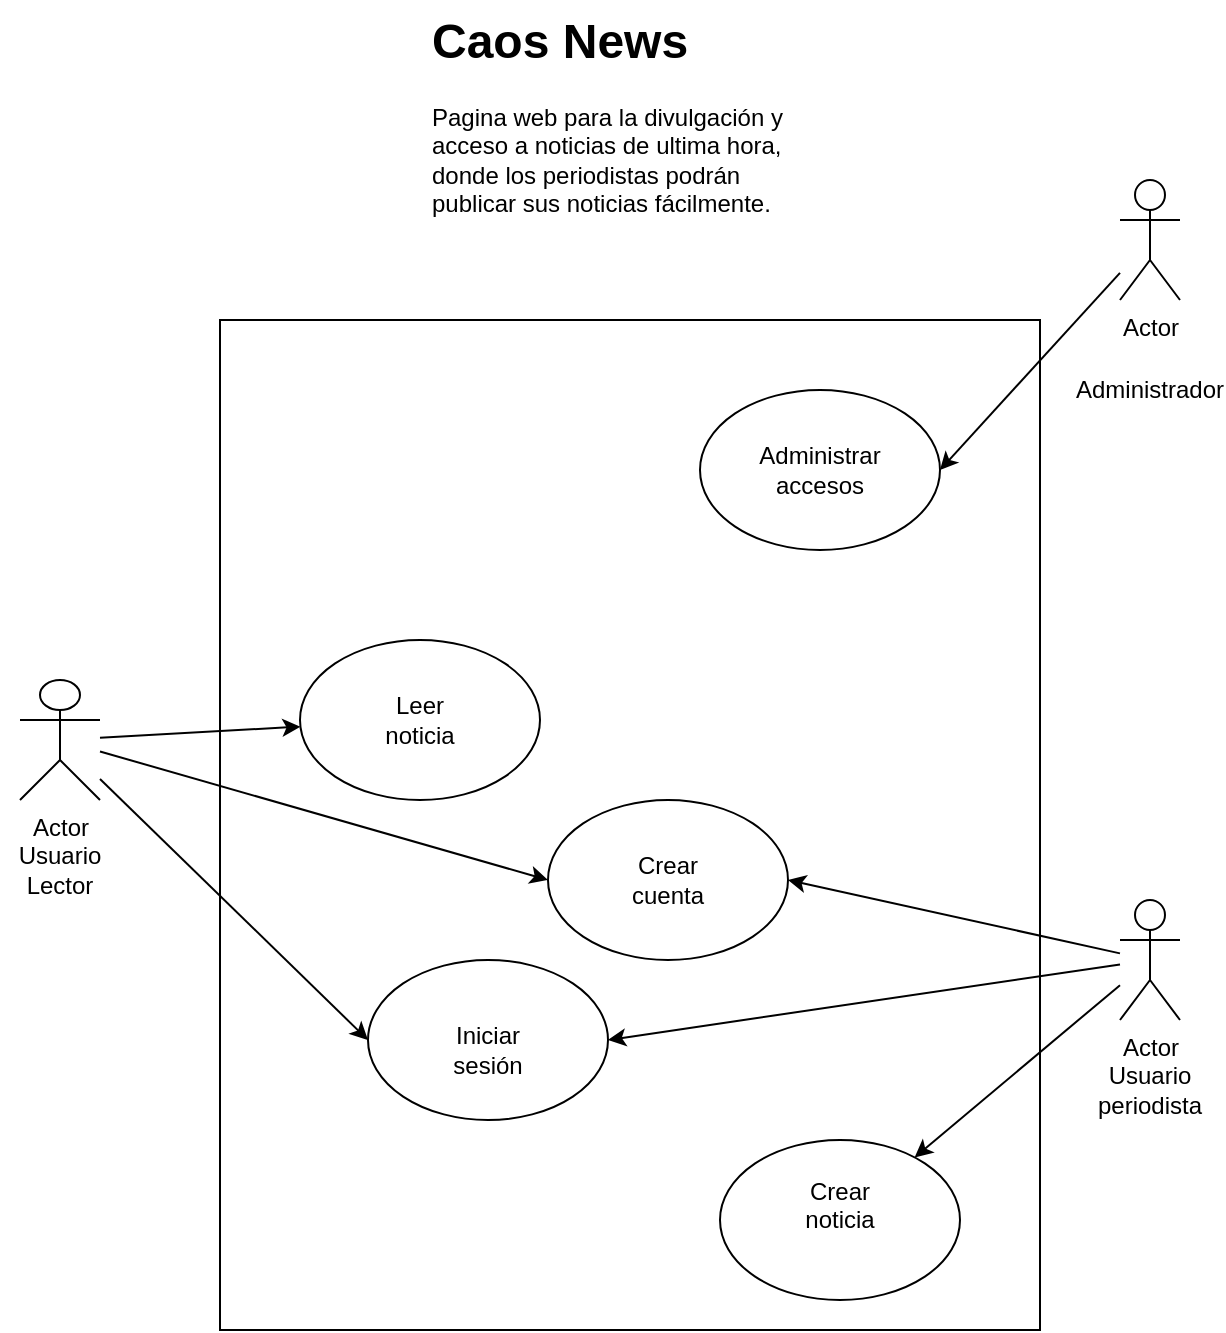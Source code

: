 <mxfile version="24.2.1" type="google">
  <diagram name="Página-1" id="S6l5nYUhlcBgiFwGhGMV">
    <mxGraphModel grid="1" page="1" gridSize="10" guides="1" tooltips="1" connect="1" arrows="1" fold="1" pageScale="1" pageWidth="827" pageHeight="1169" math="0" shadow="0">
      <root>
        <mxCell id="0" />
        <mxCell id="1" parent="0" />
        <mxCell id="skaD_aCSD-KKtkOVfrvB-14" value="" style="rounded=0;whiteSpace=wrap;html=1;" vertex="1" parent="1">
          <mxGeometry x="220" y="280" width="410" height="505" as="geometry" />
        </mxCell>
        <mxCell id="skaD_aCSD-KKtkOVfrvB-21" style="rounded=0;orthogonalLoop=1;jettySize=auto;html=1;" edge="1" parent="1" source="skaD_aCSD-KKtkOVfrvB-3" target="skaD_aCSD-KKtkOVfrvB-12">
          <mxGeometry relative="1" as="geometry" />
        </mxCell>
        <mxCell id="skaD_aCSD-KKtkOVfrvB-23" style="rounded=0;orthogonalLoop=1;jettySize=auto;html=1;entryX=0;entryY=0.5;entryDx=0;entryDy=0;" edge="1" parent="1" source="skaD_aCSD-KKtkOVfrvB-3" target="skaD_aCSD-KKtkOVfrvB-19">
          <mxGeometry relative="1" as="geometry" />
        </mxCell>
        <mxCell id="skaD_aCSD-KKtkOVfrvB-35" style="rounded=0;orthogonalLoop=1;jettySize=auto;html=1;entryX=0;entryY=0.5;entryDx=0;entryDy=0;" edge="1" parent="1" source="skaD_aCSD-KKtkOVfrvB-3" target="skaD_aCSD-KKtkOVfrvB-32">
          <mxGeometry relative="1" as="geometry" />
        </mxCell>
        <object label="Actor" Usuario_Lector="" id="skaD_aCSD-KKtkOVfrvB-3">
          <mxCell style="shape=umlActor;verticalLabelPosition=bottom;verticalAlign=top;html=1;outlineConnect=0;" vertex="1" parent="1">
            <mxGeometry x="120" y="460" width="40" height="60" as="geometry" />
          </mxCell>
        </object>
        <mxCell id="skaD_aCSD-KKtkOVfrvB-22" style="rounded=0;orthogonalLoop=1;jettySize=auto;html=1;entryX=1;entryY=0.5;entryDx=0;entryDy=0;" edge="1" parent="1" source="skaD_aCSD-KKtkOVfrvB-4" target="skaD_aCSD-KKtkOVfrvB-15">
          <mxGeometry relative="1" as="geometry" />
        </mxCell>
        <mxCell id="skaD_aCSD-KKtkOVfrvB-4" value="Actor" style="shape=umlActor;verticalLabelPosition=bottom;verticalAlign=top;html=1;outlineConnect=0;" vertex="1" parent="1">
          <mxGeometry x="670" y="210" width="30" height="60" as="geometry" />
        </mxCell>
        <mxCell id="skaD_aCSD-KKtkOVfrvB-24" style="rounded=0;orthogonalLoop=1;jettySize=auto;html=1;" edge="1" parent="1" source="skaD_aCSD-KKtkOVfrvB-5" target="skaD_aCSD-KKtkOVfrvB-16">
          <mxGeometry relative="1" as="geometry" />
        </mxCell>
        <mxCell id="skaD_aCSD-KKtkOVfrvB-25" style="rounded=0;orthogonalLoop=1;jettySize=auto;html=1;entryX=1;entryY=0.5;entryDx=0;entryDy=0;" edge="1" parent="1" source="skaD_aCSD-KKtkOVfrvB-5" target="skaD_aCSD-KKtkOVfrvB-19">
          <mxGeometry relative="1" as="geometry" />
        </mxCell>
        <mxCell id="skaD_aCSD-KKtkOVfrvB-34" style="rounded=0;orthogonalLoop=1;jettySize=auto;html=1;entryX=1;entryY=0.5;entryDx=0;entryDy=0;" edge="1" parent="1" source="skaD_aCSD-KKtkOVfrvB-5" target="skaD_aCSD-KKtkOVfrvB-32">
          <mxGeometry relative="1" as="geometry" />
        </mxCell>
        <mxCell id="skaD_aCSD-KKtkOVfrvB-5" value="Actor" style="shape=umlActor;verticalLabelPosition=bottom;verticalAlign=top;html=1;outlineConnect=0;" vertex="1" parent="1">
          <mxGeometry x="670" y="570" width="30" height="60" as="geometry" />
        </mxCell>
        <mxCell id="skaD_aCSD-KKtkOVfrvB-12" value="" style="ellipse;whiteSpace=wrap;html=1;" vertex="1" parent="1">
          <mxGeometry x="260" y="440" width="120" height="80" as="geometry" />
        </mxCell>
        <mxCell id="skaD_aCSD-KKtkOVfrvB-13" value="Leer noticia" style="text;html=1;align=center;verticalAlign=middle;whiteSpace=wrap;rounded=0;" vertex="1" parent="1">
          <mxGeometry x="290" y="465" width="60" height="30" as="geometry" />
        </mxCell>
        <mxCell id="skaD_aCSD-KKtkOVfrvB-15" value="" style="ellipse;whiteSpace=wrap;html=1;" vertex="1" parent="1">
          <mxGeometry x="460" y="315" width="120" height="80" as="geometry" />
        </mxCell>
        <mxCell id="skaD_aCSD-KKtkOVfrvB-16" value="" style="ellipse;whiteSpace=wrap;html=1;" vertex="1" parent="1">
          <mxGeometry x="470" y="690" width="120" height="80" as="geometry" />
        </mxCell>
        <mxCell id="skaD_aCSD-KKtkOVfrvB-17" value="Administrar accesos" style="text;html=1;align=center;verticalAlign=middle;whiteSpace=wrap;rounded=0;" vertex="1" parent="1">
          <mxGeometry x="490" y="340" width="60" height="30" as="geometry" />
        </mxCell>
        <mxCell id="skaD_aCSD-KKtkOVfrvB-18" value="Crear noticia&lt;div&gt;&lt;br&gt;&lt;/div&gt;" style="text;html=1;align=center;verticalAlign=middle;whiteSpace=wrap;rounded=0;" vertex="1" parent="1">
          <mxGeometry x="500" y="715" width="60" height="30" as="geometry" />
        </mxCell>
        <mxCell id="skaD_aCSD-KKtkOVfrvB-19" value="" style="ellipse;whiteSpace=wrap;html=1;" vertex="1" parent="1">
          <mxGeometry x="384" y="520" width="120" height="80" as="geometry" />
        </mxCell>
        <mxCell id="skaD_aCSD-KKtkOVfrvB-20" value="Crear cuenta" style="text;html=1;align=center;verticalAlign=middle;whiteSpace=wrap;rounded=0;" vertex="1" parent="1">
          <mxGeometry x="414" y="545" width="60" height="30" as="geometry" />
        </mxCell>
        <mxCell id="skaD_aCSD-KKtkOVfrvB-26" value="Administrador" style="text;html=1;align=center;verticalAlign=middle;whiteSpace=wrap;rounded=0;" vertex="1" parent="1">
          <mxGeometry x="655" y="300" width="60" height="30" as="geometry" />
        </mxCell>
        <mxCell id="skaD_aCSD-KKtkOVfrvB-27" value="Usuario Lector" style="text;html=1;align=center;verticalAlign=middle;whiteSpace=wrap;rounded=0;" vertex="1" parent="1">
          <mxGeometry x="110" y="540" width="60" height="30" as="geometry" />
        </mxCell>
        <mxCell id="skaD_aCSD-KKtkOVfrvB-28" value="Usuario periodista" style="text;html=1;align=center;verticalAlign=middle;whiteSpace=wrap;rounded=0;" vertex="1" parent="1">
          <mxGeometry x="655" y="650" width="60" height="30" as="geometry" />
        </mxCell>
        <mxCell id="skaD_aCSD-KKtkOVfrvB-29" value="&lt;h1 style=&quot;margin-top: 0px;&quot;&gt;Caos News&lt;br&gt;&lt;/h1&gt;&lt;p&gt;Pagina web para la divulgación y acceso a noticias de ultima hora, donde los periodistas podrán publicar sus noticias fácilmente.&lt;/p&gt;" style="text;html=1;whiteSpace=wrap;overflow=hidden;rounded=0;" vertex="1" parent="1">
          <mxGeometry x="324" y="120" width="180" height="120" as="geometry" />
        </mxCell>
        <mxCell id="skaD_aCSD-KKtkOVfrvB-32" value="" style="ellipse;whiteSpace=wrap;html=1;" vertex="1" parent="1">
          <mxGeometry x="294" y="600" width="120" height="80" as="geometry" />
        </mxCell>
        <mxCell id="skaD_aCSD-KKtkOVfrvB-33" value="Iniciar sesión" style="text;html=1;align=center;verticalAlign=middle;whiteSpace=wrap;rounded=0;" vertex="1" parent="1">
          <mxGeometry x="324" y="630" width="60" height="30" as="geometry" />
        </mxCell>
      </root>
    </mxGraphModel>
  </diagram>
</mxfile>
